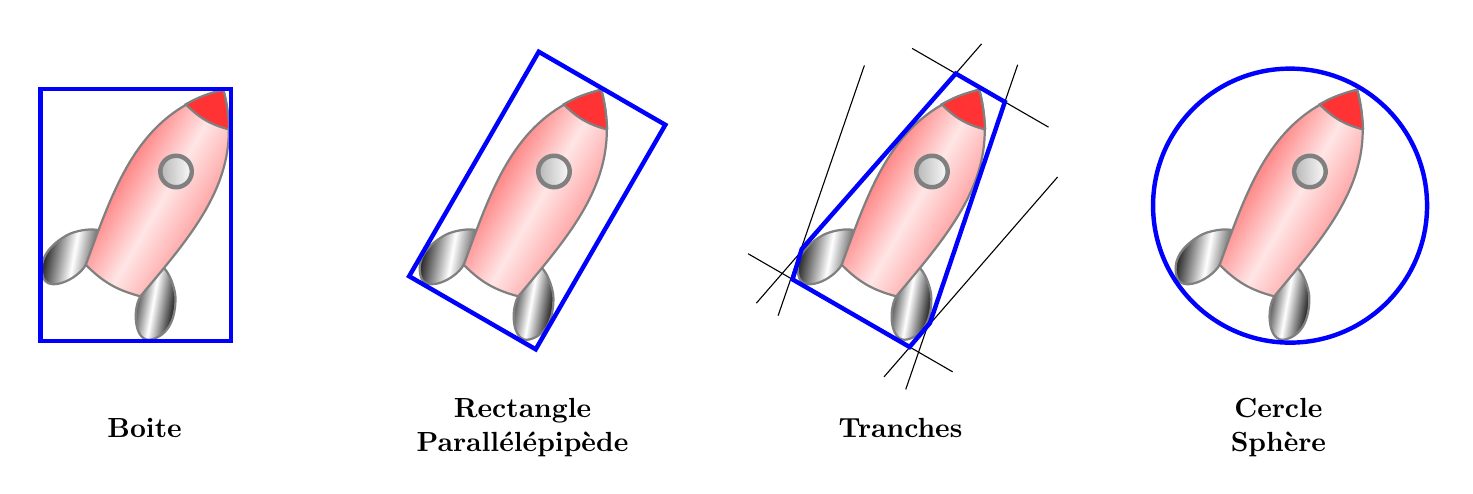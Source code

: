 ﻿
\begin{tikzpicture}[scale=0.4]

% Rocket from:
% https://github.com/ulaulaman/tikzdraw/blob/master/graphics/rocket.tex
% with slight modifications
\newcommand\rocket{
\begin{scope}[rotate=60]
	%flaps
	\coordinate (P) at (-5,-1);
	\draw[gray,thick, fill,left color=black,right color=black,middle color=white,shading angle=80] (-5,1) to[out=180,in=225] (-6,2) to[out=45,in=150] (-4.5,2) to[out=330,in=0] (-4,1) -- (-5,1);
	\begin{scope}[rotate around={180:(P)},shift={(-10cm,-2cm)},yscale=1,xscale=-1]
		\draw[gray,thick, fill,left color=black,right color=black,middle color=white,shading angle=80] (-5,1) to[out=180,in=225] (-6,2) to[out=45,in=150] (-4.5,2) to[out=330,in=0] (-4,1) -- (-5,1);
	\end{scope}
	%rocket
	\draw[gray,thick, fill,left color=red!80,right color=red!60,middle color=red!10,shading angle=60] (-5,-1) to[out=105,in=255] (-5,1) to[out=10,in=135] (2,0) to[out=225,in=350] (-5,-1);
	%peak
	\draw[gray,thick,fill=red!80] (1,-0.8) to[out=105,in=255] (1,0.8) to[out=330,in=135] (2,0) to[out=225,in=35] (1,-0.8);
	%central flap
	%\draw[fill=blue!50!white] (-6,0) to[out=335,in=205] (-4,0) (-6,0) to[out=25,in=155] (-4,0);
	%porthole
	\draw[color=gray,ultra thick,fill,left color=black!30,right color=white] (-1,0) circle (0.5cm);

\end{scope}
}

% Boite
\begin{scope}
\rocket
\draw[ultra thick,blue] (-4.8,-6.25) rectangle (1.25,1.75);
\node at (-1.5,-9) {\bf Boite};
\end{scope}

% Rectangle
\begin{scope}[xshift=12cm]
\rocket
\draw[ultra thick,blue,rotate=-30] (-2.32,-6.18) rectangle (2.32,2.05);
\node[text width=4cm, align=center] at (-1.5,-9) {\bf Rectangle \\ Parallélépipède};
\end{scope}

% Slab
\begin{scope}[xshift=24cm]
\rocket

\begin{scope}[rotate=-30]
\coordinate (P1) at (-2.5,-6.18);
\coordinate (P2) at (2.5,-6.18);
\coordinate (P3) at (0.9,2.07);
\coordinate (P4) at (-0.9,2.07);

\draw[shorten <=-0.5cm, shorten >=-0.5cm] (P1) -- (P2);
\draw[shorten <=0cm, shorten >=0cm] ($(P1)+(0,8.25)$) -- ($(P2)+(0,8.25)$);

\draw[shorten <=-0.5cm, shorten >=-0.5cm] (P2) -- (P3);
\draw[shorten <=-0.5cm, shorten >=0.5cm] ($(P2)+(-4.68,0)$) -- ($(P3)+(-4.68,0)$);

\draw[shorten <=-0.5cm, shorten >=-0.5cm] (P1) -- (P4);
\draw[shorten <=-0.5cm, shorten >=0.5cm] ($(P1)+(4.68,0)$) -- ($(P4)+(4.68,0)$);

\end{scope}

\draw[ultra thick,blue,rotate=-30] (-2.12,-6.18) -- (2.17,-6.18) -- (2.35,-5.2) -- (P3) -- (P4) -- (-2.35,-5.2)-- cycle;

\node at (-1.5,-9) {\bf Tranches};
\end{scope}


% Cercle
\begin{scope}[xshift=36cm]
\rocket
\draw[ultra thick,blue] (-1.13,-1.95) circle (4.35);
\node[text width=4cm, align=center] at (-1.5,-9) {\bf Cercle \\ Sphère};
\end{scope}

\end{tikzpicture}